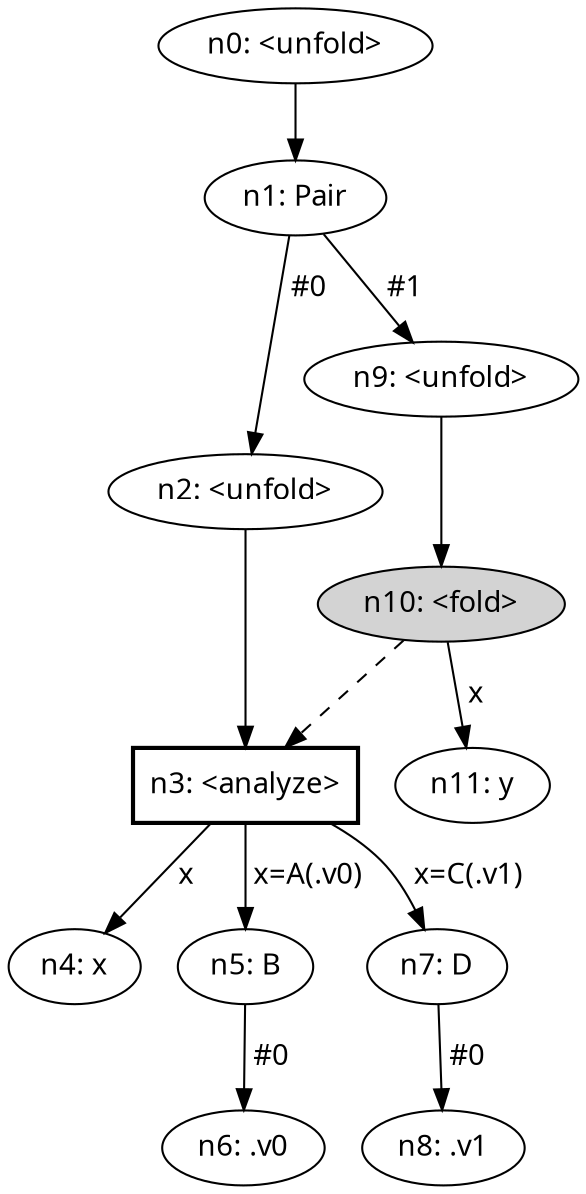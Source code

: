 digraph {
    node [fontname="bold helvetica"];
    edge [fontname="bold helvetica"];
    n0 [label="n0: <unfold>"];
    n1 [label="n1: Pair"];
    n0 -> n1;
    n2 [label="n2: <unfold>"];
    n1 -> n2 [label=" #0 "];
    n3 [label="n3: <analyze>"] [shape=box style=bold];
    n2 -> n3;
    n4 [label="n4: x"];
    n3 -> n4 [label=" x "];
    n5 [label="n5: B"];
    n3 -> n5 [label=" x=A(.v0) "];
    n6 [label="n6: .v0"];
    n5 -> n6 [label=" #0 "];
    n7 [label="n7: D"];
    n3 -> n7 [label=" x=C(.v1) "];
    n8 [label="n8: .v1"];
    n7 -> n8 [label=" #0 "];
    n9 [label="n9: <unfold>"];
    n1 -> n9 [label=" #1 "];
    n10 [label="n10: <fold>"] [style=filled];
    n9 -> n10;
    n10 -> n3 [style=dashed];
    n11 [label="n11: y"];
    n10 -> n11 [label=" x "];
}
